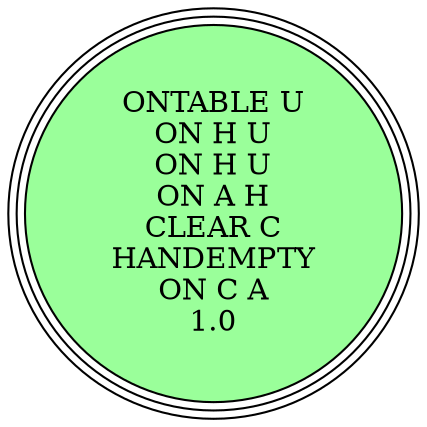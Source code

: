 digraph {
"ONTABLE U\nON H U\nON H U\nON A H\nCLEAR C\nHANDEMPTY\nON C A\n1.0\n" [shape=circle, style=filled, fillcolor=palegreen1, peripheries=3];
"ONTABLE U\nON H U\nON H U\nON A H\nCLEAR C\nHANDEMPTY\nON C A\n1.0\n" [shape=circle, style=filled, fillcolor=palegreen1, peripheries=3];
}
